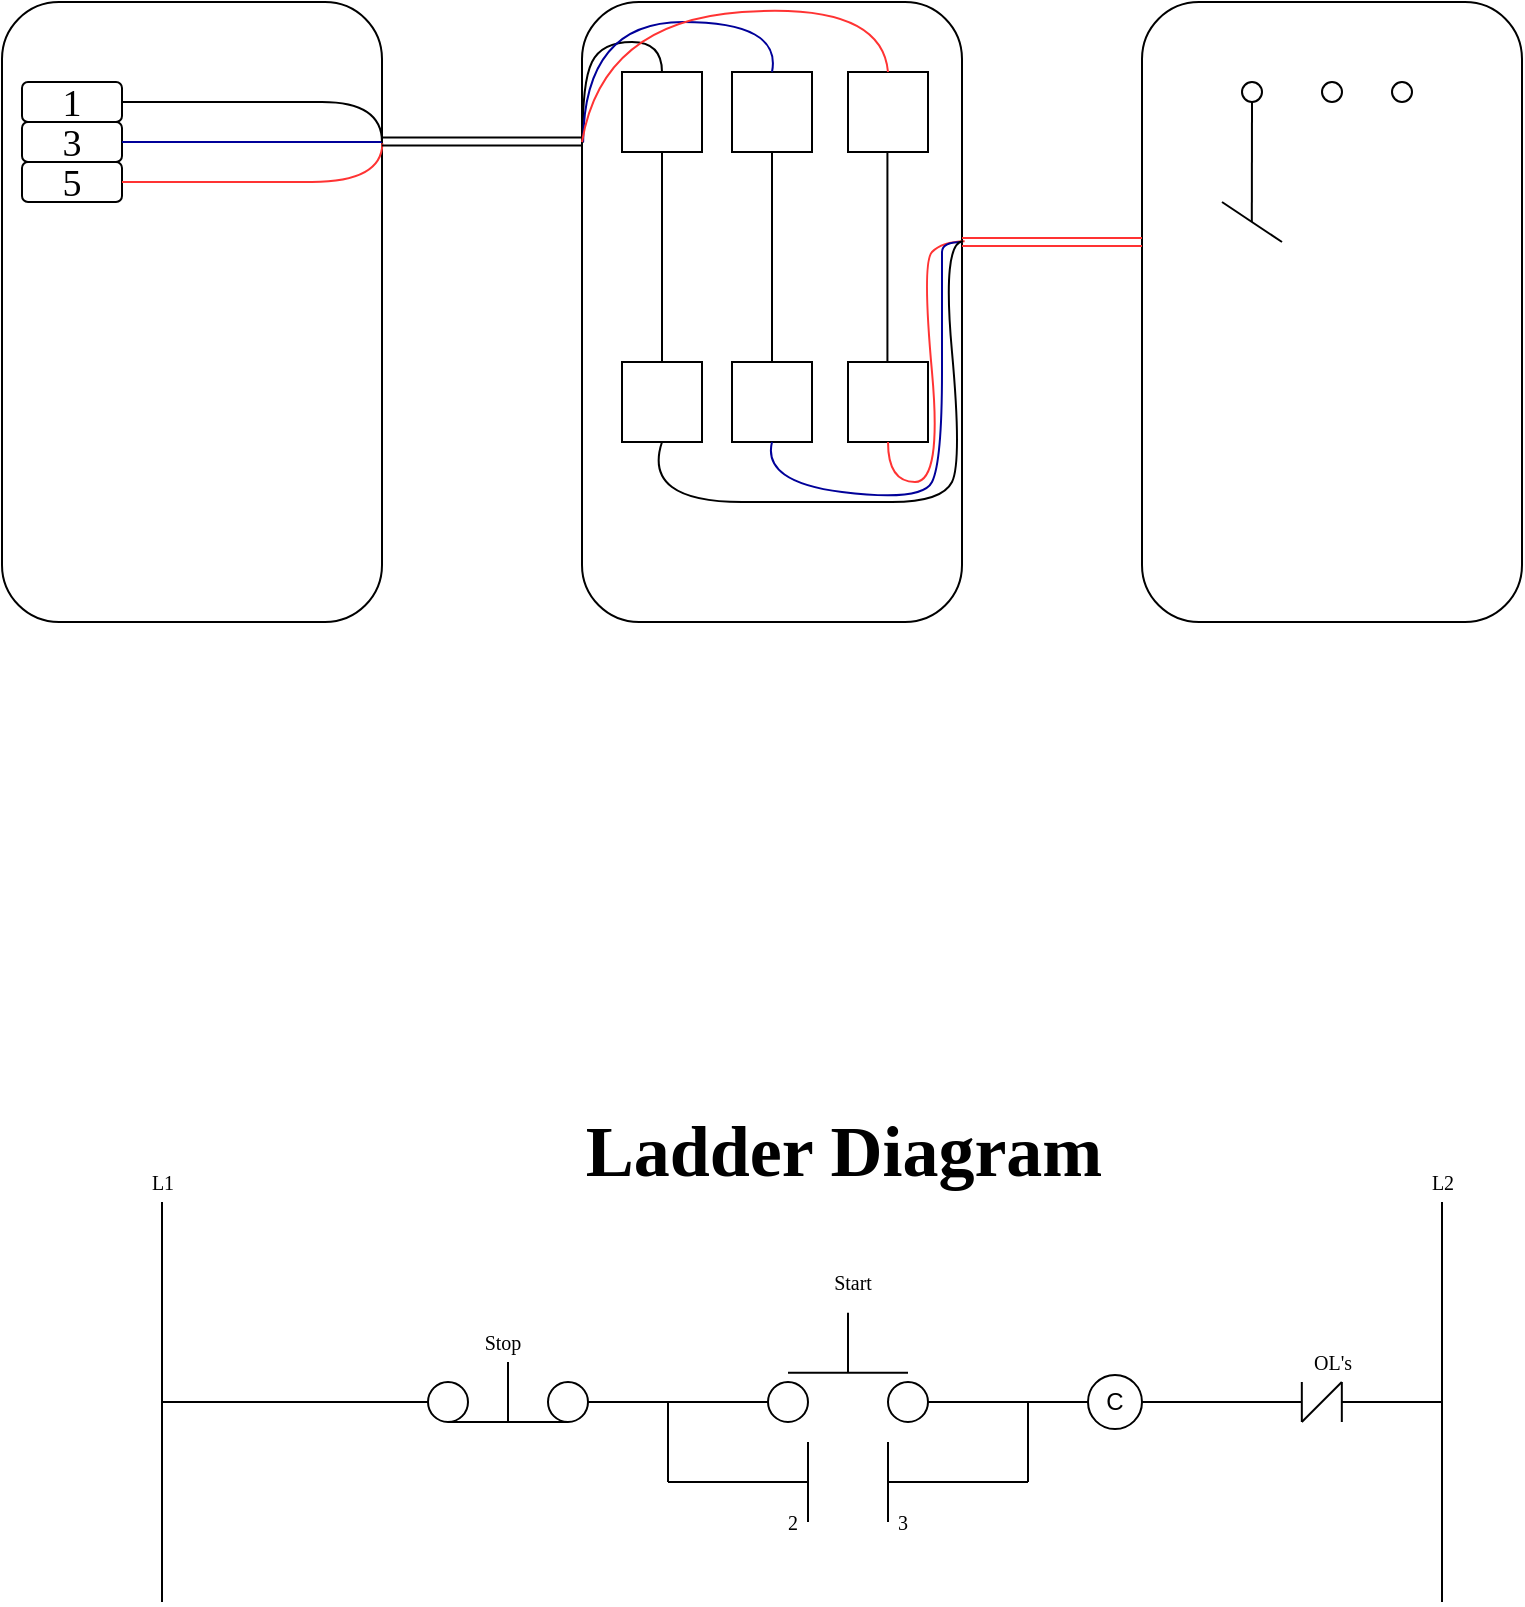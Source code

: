 <mxfile version="15.8.7" type="github">
  <diagram id="JhNW7K9gB0snOxjoR8eA" name="Page-1">
    <mxGraphModel dx="361" dy="209" grid="1" gridSize="10" guides="1" tooltips="1" connect="1" arrows="1" fold="1" page="1" pageScale="1" pageWidth="850" pageHeight="1100" math="0" shadow="0">
      <root>
        <mxCell id="0" />
        <mxCell id="1" parent="0" />
        <mxCell id="8scC_wSJQgRr0QdbTtFx-1" value="" style="endArrow=none;html=1;rounded=0;" parent="1" edge="1">
          <mxGeometry width="50" height="50" relative="1" as="geometry">
            <mxPoint x="120" y="920" as="sourcePoint" />
            <mxPoint x="120" y="720" as="targetPoint" />
            <Array as="points" />
          </mxGeometry>
        </mxCell>
        <mxCell id="8scC_wSJQgRr0QdbTtFx-2" value="" style="endArrow=none;html=1;rounded=0;" parent="1" edge="1">
          <mxGeometry width="50" height="50" relative="1" as="geometry">
            <mxPoint x="760" y="920" as="sourcePoint" />
            <mxPoint x="760" y="720" as="targetPoint" />
          </mxGeometry>
        </mxCell>
        <mxCell id="8scC_wSJQgRr0QdbTtFx-3" value="" style="endArrow=none;html=1;rounded=0;entryX=0;entryY=0.5;entryDx=0;entryDy=0;" parent="1" target="8scC_wSJQgRr0QdbTtFx-5" edge="1">
          <mxGeometry width="50" height="50" relative="1" as="geometry">
            <mxPoint x="120" y="820" as="sourcePoint" />
            <mxPoint x="250" y="820" as="targetPoint" />
          </mxGeometry>
        </mxCell>
        <mxCell id="8scC_wSJQgRr0QdbTtFx-5" value="" style="ellipse;whiteSpace=wrap;html=1;aspect=fixed;" parent="1" vertex="1">
          <mxGeometry x="253" y="810" width="20" height="20" as="geometry" />
        </mxCell>
        <mxCell id="8scC_wSJQgRr0QdbTtFx-6" value="" style="endArrow=none;html=1;rounded=0;exitX=0.5;exitY=1;exitDx=0;exitDy=0;entryX=0.5;entryY=1;entryDx=0;entryDy=0;" parent="1" source="8scC_wSJQgRr0QdbTtFx-5" target="8scC_wSJQgRr0QdbTtFx-8" edge="1">
          <mxGeometry width="50" height="50" relative="1" as="geometry">
            <mxPoint x="433" y="860" as="sourcePoint" />
            <mxPoint x="313" y="830" as="targetPoint" />
          </mxGeometry>
        </mxCell>
        <mxCell id="8scC_wSJQgRr0QdbTtFx-7" value="" style="endArrow=none;html=1;rounded=0;" parent="1" edge="1">
          <mxGeometry width="50" height="50" relative="1" as="geometry">
            <mxPoint x="293" y="830" as="sourcePoint" />
            <mxPoint x="293" y="800" as="targetPoint" />
          </mxGeometry>
        </mxCell>
        <mxCell id="8scC_wSJQgRr0QdbTtFx-8" value="" style="ellipse;whiteSpace=wrap;html=1;aspect=fixed;" parent="1" vertex="1">
          <mxGeometry x="313" y="810" width="20" height="20" as="geometry" />
        </mxCell>
        <mxCell id="8scC_wSJQgRr0QdbTtFx-10" value="" style="endArrow=none;html=1;rounded=0;exitX=1;exitY=0.5;exitDx=0;exitDy=0;" parent="1" source="8scC_wSJQgRr0QdbTtFx-8" edge="1">
          <mxGeometry width="50" height="50" relative="1" as="geometry">
            <mxPoint x="273" y="850" as="sourcePoint" />
            <mxPoint x="373" y="820" as="targetPoint" />
          </mxGeometry>
        </mxCell>
        <mxCell id="8scC_wSJQgRr0QdbTtFx-11" value="" style="ellipse;whiteSpace=wrap;html=1;aspect=fixed;" parent="1" vertex="1">
          <mxGeometry x="423" y="810" width="20" height="20" as="geometry" />
        </mxCell>
        <mxCell id="8scC_wSJQgRr0QdbTtFx-13" value="" style="endArrow=none;html=1;rounded=0;" parent="1" edge="1">
          <mxGeometry width="50" height="50" relative="1" as="geometry">
            <mxPoint x="463.0" y="805.42" as="sourcePoint" />
            <mxPoint x="463.0" y="775.42" as="targetPoint" />
          </mxGeometry>
        </mxCell>
        <mxCell id="8scC_wSJQgRr0QdbTtFx-14" value="" style="ellipse;whiteSpace=wrap;html=1;aspect=fixed;" parent="1" vertex="1">
          <mxGeometry x="483" y="810" width="20" height="20" as="geometry" />
        </mxCell>
        <mxCell id="8scC_wSJQgRr0QdbTtFx-15" value="" style="endArrow=none;html=1;rounded=0;exitX=1;exitY=0.5;exitDx=0;exitDy=0;" parent="1" source="8scC_wSJQgRr0QdbTtFx-14" edge="1">
          <mxGeometry width="50" height="50" relative="1" as="geometry">
            <mxPoint x="443" y="850" as="sourcePoint" />
            <mxPoint x="553" y="820" as="targetPoint" />
          </mxGeometry>
        </mxCell>
        <mxCell id="8scC_wSJQgRr0QdbTtFx-16" value="" style="endArrow=none;html=1;rounded=0;" parent="1" edge="1">
          <mxGeometry width="50" height="50" relative="1" as="geometry">
            <mxPoint x="433" y="805.42" as="sourcePoint" />
            <mxPoint x="493" y="805.42" as="targetPoint" />
          </mxGeometry>
        </mxCell>
        <mxCell id="8scC_wSJQgRr0QdbTtFx-20" value="" style="endArrow=none;html=1;rounded=0;" parent="1" edge="1">
          <mxGeometry width="50" height="50" relative="1" as="geometry">
            <mxPoint x="373" y="860" as="sourcePoint" />
            <mxPoint x="373" y="820" as="targetPoint" />
          </mxGeometry>
        </mxCell>
        <mxCell id="8scC_wSJQgRr0QdbTtFx-21" value="" style="endArrow=none;html=1;rounded=0;" parent="1" edge="1">
          <mxGeometry width="50" height="50" relative="1" as="geometry">
            <mxPoint x="373" y="860" as="sourcePoint" />
            <mxPoint x="443" y="860" as="targetPoint" />
          </mxGeometry>
        </mxCell>
        <mxCell id="8scC_wSJQgRr0QdbTtFx-22" value="" style="endArrow=none;html=1;rounded=0;" parent="1" edge="1">
          <mxGeometry width="50" height="50" relative="1" as="geometry">
            <mxPoint x="443" y="880" as="sourcePoint" />
            <mxPoint x="443" y="840" as="targetPoint" />
          </mxGeometry>
        </mxCell>
        <mxCell id="8scC_wSJQgRr0QdbTtFx-23" value="" style="endArrow=none;html=1;rounded=0;" parent="1" edge="1">
          <mxGeometry width="50" height="50" relative="1" as="geometry">
            <mxPoint x="483" y="880" as="sourcePoint" />
            <mxPoint x="483" y="840" as="targetPoint" />
          </mxGeometry>
        </mxCell>
        <mxCell id="8scC_wSJQgRr0QdbTtFx-24" value="" style="endArrow=none;html=1;rounded=0;" parent="1" edge="1">
          <mxGeometry width="50" height="50" relative="1" as="geometry">
            <mxPoint x="483" y="860" as="sourcePoint" />
            <mxPoint x="553" y="860" as="targetPoint" />
          </mxGeometry>
        </mxCell>
        <mxCell id="8scC_wSJQgRr0QdbTtFx-25" value="" style="endArrow=none;html=1;rounded=0;entryX=0;entryY=0.5;entryDx=0;entryDy=0;" parent="1" target="8scC_wSJQgRr0QdbTtFx-11" edge="1">
          <mxGeometry width="50" height="50" relative="1" as="geometry">
            <mxPoint x="373" y="820" as="sourcePoint" />
            <mxPoint x="463" y="800" as="targetPoint" />
          </mxGeometry>
        </mxCell>
        <mxCell id="8scC_wSJQgRr0QdbTtFx-26" value="" style="endArrow=none;html=1;rounded=0;" parent="1" edge="1">
          <mxGeometry width="50" height="50" relative="1" as="geometry">
            <mxPoint x="553" y="860" as="sourcePoint" />
            <mxPoint x="553" y="820" as="targetPoint" />
          </mxGeometry>
        </mxCell>
        <mxCell id="8scC_wSJQgRr0QdbTtFx-27" value="" style="endArrow=none;html=1;rounded=0;" parent="1" target="8scC_wSJQgRr0QdbTtFx-28" edge="1">
          <mxGeometry width="50" height="50" relative="1" as="geometry">
            <mxPoint x="553" y="820" as="sourcePoint" />
            <mxPoint x="593" y="820" as="targetPoint" />
          </mxGeometry>
        </mxCell>
        <mxCell id="8scC_wSJQgRr0QdbTtFx-28" value="C" style="ellipse;whiteSpace=wrap;html=1;aspect=fixed;direction=west;" parent="1" vertex="1">
          <mxGeometry x="583" y="806.5" width="27" height="27" as="geometry" />
        </mxCell>
        <mxCell id="8scC_wSJQgRr0QdbTtFx-32" value="" style="endArrow=none;html=1;rounded=0;fontFamily=Times New Roman;fontSize=10;fontColor=default;exitX=0;exitY=0.5;exitDx=0;exitDy=0;" parent="1" source="8scC_wSJQgRr0QdbTtFx-28" edge="1">
          <mxGeometry width="50" height="50" relative="1" as="geometry">
            <mxPoint x="609.997" y="795.0" as="sourcePoint" />
            <mxPoint x="690" y="820" as="targetPoint" />
          </mxGeometry>
        </mxCell>
        <mxCell id="8scC_wSJQgRr0QdbTtFx-9" value="" style="endArrow=none;html=1;rounded=0;fontFamily=Times New Roman;fontSize=10;fontColor=default;" edge="1" parent="1">
          <mxGeometry width="50" height="50" relative="1" as="geometry">
            <mxPoint x="689.91" y="830" as="sourcePoint" />
            <mxPoint x="689.91" y="810" as="targetPoint" />
          </mxGeometry>
        </mxCell>
        <mxCell id="8scC_wSJQgRr0QdbTtFx-12" value="" style="endArrow=none;html=1;rounded=0;fontFamily=Times New Roman;fontSize=10;fontColor=default;" edge="1" parent="1">
          <mxGeometry width="50" height="50" relative="1" as="geometry">
            <mxPoint x="709.91" y="830" as="sourcePoint" />
            <mxPoint x="709.91" y="810" as="targetPoint" />
          </mxGeometry>
        </mxCell>
        <mxCell id="8scC_wSJQgRr0QdbTtFx-17" value="" style="endArrow=none;html=1;rounded=0;fontFamily=Times New Roman;fontSize=10;fontColor=default;" edge="1" parent="1">
          <mxGeometry width="50" height="50" relative="1" as="geometry">
            <mxPoint x="689.91" y="830" as="sourcePoint" />
            <mxPoint x="709.91" y="810" as="targetPoint" />
          </mxGeometry>
        </mxCell>
        <mxCell id="8scC_wSJQgRr0QdbTtFx-18" value="OL&#39;s" style="text;html=1;align=center;verticalAlign=middle;resizable=0;points=[];autosize=1;strokeColor=none;fillColor=none;fontSize=10;fontFamily=Times New Roman;fontColor=default;" vertex="1" parent="1">
          <mxGeometry x="690" y="790" width="30" height="20" as="geometry" />
        </mxCell>
        <mxCell id="8scC_wSJQgRr0QdbTtFx-19" value="2" style="text;html=1;align=center;verticalAlign=middle;resizable=0;points=[];autosize=1;strokeColor=none;fillColor=none;fontSize=10;fontFamily=Times New Roman;fontColor=default;" vertex="1" parent="1">
          <mxGeometry x="425" y="870" width="20" height="20" as="geometry" />
        </mxCell>
        <mxCell id="8scC_wSJQgRr0QdbTtFx-29" value="3" style="text;html=1;align=center;verticalAlign=middle;resizable=0;points=[];autosize=1;strokeColor=none;fillColor=none;fontSize=10;fontFamily=Times New Roman;fontColor=default;" vertex="1" parent="1">
          <mxGeometry x="480" y="870" width="20" height="20" as="geometry" />
        </mxCell>
        <mxCell id="8scC_wSJQgRr0QdbTtFx-30" value="Start&lt;br&gt;" style="text;html=1;align=center;verticalAlign=middle;resizable=0;points=[];autosize=1;strokeColor=none;fillColor=none;fontSize=10;fontFamily=Times New Roman;fontColor=default;" vertex="1" parent="1">
          <mxGeometry x="450" y="750" width="30" height="20" as="geometry" />
        </mxCell>
        <mxCell id="8scC_wSJQgRr0QdbTtFx-31" value="Stop" style="text;html=1;align=center;verticalAlign=middle;resizable=0;points=[];autosize=1;strokeColor=none;fillColor=none;fontSize=10;fontFamily=Times New Roman;fontColor=default;" vertex="1" parent="1">
          <mxGeometry x="275" y="780" width="30" height="20" as="geometry" />
        </mxCell>
        <mxCell id="8scC_wSJQgRr0QdbTtFx-33" value="L1&lt;br&gt;" style="text;html=1;align=center;verticalAlign=middle;resizable=0;points=[];autosize=1;strokeColor=none;fillColor=none;fontSize=10;fontFamily=Times New Roman;fontColor=default;" vertex="1" parent="1">
          <mxGeometry x="105" y="700" width="30" height="20" as="geometry" />
        </mxCell>
        <mxCell id="8scC_wSJQgRr0QdbTtFx-34" value="L2" style="text;html=1;align=center;verticalAlign=middle;resizable=0;points=[];autosize=1;strokeColor=none;fillColor=none;fontSize=10;fontFamily=Times New Roman;fontColor=default;" vertex="1" parent="1">
          <mxGeometry x="745" y="700" width="30" height="20" as="geometry" />
        </mxCell>
        <mxCell id="8scC_wSJQgRr0QdbTtFx-35" value="" style="endArrow=none;html=1;rounded=0;fontFamily=Times New Roman;fontSize=10;fontColor=default;" edge="1" parent="1">
          <mxGeometry width="50" height="50" relative="1" as="geometry">
            <mxPoint x="710" y="820" as="sourcePoint" />
            <mxPoint x="760" y="820" as="targetPoint" />
          </mxGeometry>
        </mxCell>
        <mxCell id="8scC_wSJQgRr0QdbTtFx-36" value="&lt;h1&gt;&lt;font style=&quot;font-size: 36px&quot;&gt;Ladder Diagram&amp;nbsp;&lt;/font&gt;&lt;/h1&gt;" style="text;html=1;align=center;verticalAlign=middle;resizable=0;points=[];autosize=1;strokeColor=none;fillColor=none;fontSize=10;fontFamily=Times New Roman;fontColor=default;" vertex="1" parent="1">
          <mxGeometry x="325" y="670" width="280" height="50" as="geometry" />
        </mxCell>
        <mxCell id="8scC_wSJQgRr0QdbTtFx-38" value="" style="rounded=1;whiteSpace=wrap;html=1;labelBackgroundColor=none;fontFamily=Times New Roman;fontSize=36;fontColor=default;direction=south;" vertex="1" parent="1">
          <mxGeometry x="40" y="120" width="190" height="310" as="geometry" />
        </mxCell>
        <mxCell id="8scC_wSJQgRr0QdbTtFx-39" value="" style="rounded=1;whiteSpace=wrap;html=1;labelBackgroundColor=none;fontFamily=Times New Roman;fontSize=36;fontColor=default;direction=south;" vertex="1" parent="1">
          <mxGeometry x="330" y="120" width="190" height="310" as="geometry" />
        </mxCell>
        <mxCell id="8scC_wSJQgRr0QdbTtFx-40" value="" style="rounded=1;whiteSpace=wrap;html=1;labelBackgroundColor=none;fontFamily=Times New Roman;fontSize=36;fontColor=default;direction=south;" vertex="1" parent="1">
          <mxGeometry x="610" y="120" width="190" height="310" as="geometry" />
        </mxCell>
        <mxCell id="8scC_wSJQgRr0QdbTtFx-41" value="&lt;font style=&quot;font-size: 19px&quot;&gt;1&lt;/font&gt;" style="rounded=1;whiteSpace=wrap;html=1;labelBackgroundColor=none;fontFamily=Times New Roman;fontSize=36;fontColor=default;spacingLeft=0;spacingBottom=10;" vertex="1" parent="1">
          <mxGeometry x="50" y="160" width="50" height="20" as="geometry" />
        </mxCell>
        <mxCell id="8scC_wSJQgRr0QdbTtFx-42" value="&lt;font style=&quot;font-size: 19px&quot;&gt;3&lt;/font&gt;" style="rounded=1;whiteSpace=wrap;html=1;labelBackgroundColor=none;fontFamily=Times New Roman;fontSize=36;fontColor=default;spacingBottom=10;" vertex="1" parent="1">
          <mxGeometry x="50" y="180" width="50" height="20" as="geometry" />
        </mxCell>
        <mxCell id="8scC_wSJQgRr0QdbTtFx-43" value="&lt;font style=&quot;font-size: 19px&quot;&gt;5&lt;/font&gt;" style="rounded=1;whiteSpace=wrap;html=1;labelBackgroundColor=none;fontFamily=Times New Roman;fontSize=36;fontColor=default;spacingBottom=10;" vertex="1" parent="1">
          <mxGeometry x="50" y="200" width="50" height="20" as="geometry" />
        </mxCell>
        <mxCell id="8scC_wSJQgRr0QdbTtFx-53" value="" style="endArrow=none;html=1;rounded=0;fontFamily=Times New Roman;fontSize=19;fontColor=default;strokeColor=#000099;curved=1;exitX=1;exitY=0.5;exitDx=0;exitDy=0;" edge="1" parent="1" source="8scC_wSJQgRr0QdbTtFx-42">
          <mxGeometry width="50" height="50" relative="1" as="geometry">
            <mxPoint x="140" y="210" as="sourcePoint" />
            <mxPoint x="230" y="190" as="targetPoint" />
          </mxGeometry>
        </mxCell>
        <mxCell id="8scC_wSJQgRr0QdbTtFx-54" value="" style="endArrow=none;html=1;rounded=0;fontFamily=Times New Roman;fontSize=19;fontColor=default;strokeColor=#FF3333;curved=1;exitX=1;exitY=0.5;exitDx=0;exitDy=0;entryX=0.228;entryY=-0.001;entryDx=0;entryDy=0;entryPerimeter=0;" edge="1" parent="1" source="8scC_wSJQgRr0QdbTtFx-43" target="8scC_wSJQgRr0QdbTtFx-38">
          <mxGeometry width="50" height="50" relative="1" as="geometry">
            <mxPoint x="150" y="260" as="sourcePoint" />
            <mxPoint x="200" y="210" as="targetPoint" />
            <Array as="points">
              <mxPoint x="160" y="210" />
              <mxPoint x="230" y="210" />
            </Array>
          </mxGeometry>
        </mxCell>
        <mxCell id="8scC_wSJQgRr0QdbTtFx-57" value="" style="endArrow=none;html=1;rounded=0;fontFamily=Times New Roman;fontSize=19;fontColor=default;strokeColor=#000000;curved=1;exitX=1;exitY=0.5;exitDx=0;exitDy=0;" edge="1" parent="1" source="8scC_wSJQgRr0QdbTtFx-41">
          <mxGeometry width="50" height="50" relative="1" as="geometry">
            <mxPoint x="150" y="190" as="sourcePoint" />
            <mxPoint x="230" y="190" as="targetPoint" />
            <Array as="points">
              <mxPoint x="170" y="170" />
              <mxPoint x="230" y="170" />
            </Array>
          </mxGeometry>
        </mxCell>
        <mxCell id="8scC_wSJQgRr0QdbTtFx-58" value="" style="whiteSpace=wrap;html=1;aspect=fixed;labelBackgroundColor=#ffffff;fontFamily=Times New Roman;fontSize=19;fontColor=default;" vertex="1" parent="1">
          <mxGeometry x="350" y="155" width="40" height="40" as="geometry" />
        </mxCell>
        <mxCell id="8scC_wSJQgRr0QdbTtFx-59" value="" style="whiteSpace=wrap;html=1;aspect=fixed;labelBackgroundColor=#ffffff;fontFamily=Times New Roman;fontSize=19;fontColor=default;" vertex="1" parent="1">
          <mxGeometry x="405" y="155" width="40" height="40" as="geometry" />
        </mxCell>
        <mxCell id="8scC_wSJQgRr0QdbTtFx-60" value="" style="whiteSpace=wrap;html=1;aspect=fixed;labelBackgroundColor=#ffffff;fontFamily=Times New Roman;fontSize=19;fontColor=default;" vertex="1" parent="1">
          <mxGeometry x="463" y="155" width="40" height="40" as="geometry" />
        </mxCell>
        <mxCell id="8scC_wSJQgRr0QdbTtFx-61" value="" style="whiteSpace=wrap;html=1;aspect=fixed;labelBackgroundColor=#ffffff;fontFamily=Times New Roman;fontSize=19;fontColor=default;" vertex="1" parent="1">
          <mxGeometry x="350" y="300" width="40" height="40" as="geometry" />
        </mxCell>
        <mxCell id="8scC_wSJQgRr0QdbTtFx-62" value="" style="endArrow=none;html=1;rounded=0;fontFamily=Times New Roman;fontSize=19;fontColor=default;strokeColor=#000000;curved=1;exitX=0.5;exitY=0;exitDx=0;exitDy=0;entryX=0.5;entryY=1;entryDx=0;entryDy=0;" edge="1" parent="1" source="8scC_wSJQgRr0QdbTtFx-61" target="8scC_wSJQgRr0QdbTtFx-58">
          <mxGeometry width="50" height="50" relative="1" as="geometry">
            <mxPoint x="390" y="340" as="sourcePoint" />
            <mxPoint x="440" y="290" as="targetPoint" />
          </mxGeometry>
        </mxCell>
        <mxCell id="8scC_wSJQgRr0QdbTtFx-63" value="" style="whiteSpace=wrap;html=1;aspect=fixed;labelBackgroundColor=#ffffff;fontFamily=Times New Roman;fontSize=19;fontColor=default;" vertex="1" parent="1">
          <mxGeometry x="405" y="300" width="40" height="40" as="geometry" />
        </mxCell>
        <mxCell id="8scC_wSJQgRr0QdbTtFx-64" value="" style="whiteSpace=wrap;html=1;aspect=fixed;labelBackgroundColor=#ffffff;fontFamily=Times New Roman;fontSize=19;fontColor=default;" vertex="1" parent="1">
          <mxGeometry x="463" y="300" width="40" height="40" as="geometry" />
        </mxCell>
        <mxCell id="8scC_wSJQgRr0QdbTtFx-65" value="" style="endArrow=none;html=1;rounded=0;fontFamily=Times New Roman;fontSize=19;fontColor=default;strokeColor=#000000;curved=1;entryX=0.5;entryY=1;entryDx=0;entryDy=0;" edge="1" parent="1" target="8scC_wSJQgRr0QdbTtFx-59">
          <mxGeometry width="50" height="50" relative="1" as="geometry">
            <mxPoint x="425" y="300" as="sourcePoint" />
            <mxPoint x="475" y="250" as="targetPoint" />
          </mxGeometry>
        </mxCell>
        <mxCell id="8scC_wSJQgRr0QdbTtFx-66" value="" style="endArrow=none;html=1;rounded=0;fontFamily=Times New Roman;fontSize=19;fontColor=default;strokeColor=#000000;curved=1;entryX=0.5;entryY=1;entryDx=0;entryDy=0;" edge="1" parent="1">
          <mxGeometry width="50" height="50" relative="1" as="geometry">
            <mxPoint x="482.71" y="300" as="sourcePoint" />
            <mxPoint x="482.71" y="195" as="targetPoint" />
          </mxGeometry>
        </mxCell>
        <mxCell id="8scC_wSJQgRr0QdbTtFx-67" value="" style="shape=link;html=1;rounded=0;fontFamily=Times New Roman;fontSize=19;fontColor=default;strokeColor=#000000;curved=1;" edge="1" parent="1">
          <mxGeometry width="100" relative="1" as="geometry">
            <mxPoint x="230" y="189.71" as="sourcePoint" />
            <mxPoint x="330" y="189.71" as="targetPoint" />
          </mxGeometry>
        </mxCell>
        <mxCell id="8scC_wSJQgRr0QdbTtFx-70" value="" style="endArrow=none;html=1;rounded=0;fontFamily=Times New Roman;fontSize=19;fontColor=default;strokeColor=#000000;curved=1;exitX=0.227;exitY=0.998;exitDx=0;exitDy=0;exitPerimeter=0;entryX=0.5;entryY=0;entryDx=0;entryDy=0;" edge="1" parent="1" source="8scC_wSJQgRr0QdbTtFx-39" target="8scC_wSJQgRr0QdbTtFx-58">
          <mxGeometry width="50" height="50" relative="1" as="geometry">
            <mxPoint x="380" y="200" as="sourcePoint" />
            <mxPoint x="430" y="150" as="targetPoint" />
            <Array as="points">
              <mxPoint x="330" y="160" />
              <mxPoint x="340" y="140" />
              <mxPoint x="370" y="140" />
            </Array>
          </mxGeometry>
        </mxCell>
        <mxCell id="8scC_wSJQgRr0QdbTtFx-76" value="" style="endArrow=none;html=1;rounded=0;fontFamily=Times New Roman;fontSize=19;fontColor=default;strokeColor=#000099;curved=1;exitX=0.226;exitY=0.997;exitDx=0;exitDy=0;exitPerimeter=0;entryX=0.5;entryY=0;entryDx=0;entryDy=0;" edge="1" parent="1" source="8scC_wSJQgRr0QdbTtFx-39" target="8scC_wSJQgRr0QdbTtFx-59">
          <mxGeometry width="50" height="50" relative="1" as="geometry">
            <mxPoint x="340" y="190" as="sourcePoint" />
            <mxPoint x="390" y="140" as="targetPoint" />
            <Array as="points">
              <mxPoint x="331" y="130" />
              <mxPoint x="430" y="130" />
            </Array>
          </mxGeometry>
        </mxCell>
        <mxCell id="8scC_wSJQgRr0QdbTtFx-77" value="" style="endArrow=none;html=1;rounded=0;fontFamily=Times New Roman;fontSize=19;fontColor=default;strokeColor=#FF3333;curved=1;entryX=0.5;entryY=0;entryDx=0;entryDy=0;" edge="1" parent="1" target="8scC_wSJQgRr0QdbTtFx-60">
          <mxGeometry width="50" height="50" relative="1" as="geometry">
            <mxPoint x="330" y="190" as="sourcePoint" />
            <mxPoint x="440" y="150" as="targetPoint" />
            <Array as="points">
              <mxPoint x="340" y="130" />
              <mxPoint x="480" y="120" />
            </Array>
          </mxGeometry>
        </mxCell>
        <mxCell id="8scC_wSJQgRr0QdbTtFx-78" value="" style="shape=link;html=1;rounded=0;fontFamily=Times New Roman;fontSize=19;fontColor=default;strokeColor=#FF3333;curved=1;" edge="1" parent="1">
          <mxGeometry width="100" relative="1" as="geometry">
            <mxPoint x="520" y="240" as="sourcePoint" />
            <mxPoint x="610" y="240" as="targetPoint" />
          </mxGeometry>
        </mxCell>
        <mxCell id="8scC_wSJQgRr0QdbTtFx-79" value="" style="endArrow=none;html=1;rounded=0;fontFamily=Times New Roman;fontSize=19;fontColor=default;strokeColor=#FF3333;curved=1;exitX=0.5;exitY=1;exitDx=0;exitDy=0;entryX=0.386;entryY=-0.007;entryDx=0;entryDy=0;entryPerimeter=0;" edge="1" parent="1" source="8scC_wSJQgRr0QdbTtFx-64" target="8scC_wSJQgRr0QdbTtFx-39">
          <mxGeometry width="50" height="50" relative="1" as="geometry">
            <mxPoint x="460" y="280" as="sourcePoint" />
            <mxPoint x="510" y="230" as="targetPoint" />
            <Array as="points">
              <mxPoint x="483" y="360" />
              <mxPoint x="510" y="360" />
              <mxPoint x="500" y="250" />
              <mxPoint x="510" y="240" />
            </Array>
          </mxGeometry>
        </mxCell>
        <mxCell id="8scC_wSJQgRr0QdbTtFx-80" value="" style="endArrow=none;html=1;rounded=0;fontFamily=Times New Roman;fontSize=19;fontColor=default;strokeColor=#000099;curved=1;exitX=0.5;exitY=1;exitDx=0;exitDy=0;" edge="1" parent="1" source="8scC_wSJQgRr0QdbTtFx-63">
          <mxGeometry width="50" height="50" relative="1" as="geometry">
            <mxPoint x="480" y="330" as="sourcePoint" />
            <mxPoint x="520" y="240" as="targetPoint" />
            <Array as="points">
              <mxPoint x="420" y="360" />
              <mxPoint x="500" y="370" />
              <mxPoint x="510" y="350" />
              <mxPoint x="510" y="260" />
              <mxPoint x="510" y="250" />
              <mxPoint x="510" y="240" />
            </Array>
          </mxGeometry>
        </mxCell>
        <mxCell id="8scC_wSJQgRr0QdbTtFx-82" value="" style="endArrow=none;html=1;rounded=0;fontFamily=Times New Roman;fontSize=19;fontColor=default;strokeColor=#000000;curved=1;exitX=0.5;exitY=1;exitDx=0;exitDy=0;entryX=0.386;entryY=-0.003;entryDx=0;entryDy=0;entryPerimeter=0;" edge="1" parent="1" source="8scC_wSJQgRr0QdbTtFx-61" target="8scC_wSJQgRr0QdbTtFx-39">
          <mxGeometry width="50" height="50" relative="1" as="geometry">
            <mxPoint x="390" y="320" as="sourcePoint" />
            <mxPoint x="440" y="270" as="targetPoint" />
            <Array as="points">
              <mxPoint x="360" y="370" />
              <mxPoint x="460" y="370" />
              <mxPoint x="510" y="370" />
              <mxPoint x="520" y="350" />
              <mxPoint x="510" y="240" />
            </Array>
          </mxGeometry>
        </mxCell>
        <mxCell id="8scC_wSJQgRr0QdbTtFx-83" value="" style="ellipse;whiteSpace=wrap;html=1;aspect=fixed;labelBackgroundColor=#ffffff;fontFamily=Times New Roman;fontSize=19;fontColor=default;" vertex="1" parent="1">
          <mxGeometry x="660" y="160" width="10" height="10" as="geometry" />
        </mxCell>
        <mxCell id="8scC_wSJQgRr0QdbTtFx-84" value="" style="ellipse;whiteSpace=wrap;html=1;aspect=fixed;labelBackgroundColor=#ffffff;fontFamily=Times New Roman;fontSize=19;fontColor=default;" vertex="1" parent="1">
          <mxGeometry x="700" y="160" width="10" height="10" as="geometry" />
        </mxCell>
        <mxCell id="8scC_wSJQgRr0QdbTtFx-85" value="" style="ellipse;whiteSpace=wrap;html=1;aspect=fixed;labelBackgroundColor=#ffffff;fontFamily=Times New Roman;fontSize=19;fontColor=default;" vertex="1" parent="1">
          <mxGeometry x="735" y="160" width="10" height="10" as="geometry" />
        </mxCell>
        <mxCell id="8scC_wSJQgRr0QdbTtFx-86" value="" style="endArrow=none;html=1;rounded=0;fontFamily=Times New Roman;fontSize=19;fontColor=default;strokeColor=#000000;curved=1;entryX=0.5;entryY=1;entryDx=0;entryDy=0;exitX=0.355;exitY=0.711;exitDx=0;exitDy=0;exitPerimeter=0;" edge="1" parent="1" source="8scC_wSJQgRr0QdbTtFx-40" target="8scC_wSJQgRr0QdbTtFx-83">
          <mxGeometry width="50" height="50" relative="1" as="geometry">
            <mxPoint x="720" y="210" as="sourcePoint" />
            <mxPoint x="770" y="160" as="targetPoint" />
          </mxGeometry>
        </mxCell>
        <object label="" id="8scC_wSJQgRr0QdbTtFx-88">
          <mxCell style="endArrow=none;html=1;rounded=0;fontFamily=Times New Roman;fontSize=19;fontColor=default;strokeColor=#000000;curved=1;" edge="1" parent="1">
            <mxGeometry width="50" height="50" relative="1" as="geometry">
              <mxPoint x="650" y="220" as="sourcePoint" />
              <mxPoint x="680" y="240" as="targetPoint" />
            </mxGeometry>
          </mxCell>
        </object>
      </root>
    </mxGraphModel>
  </diagram>
</mxfile>
